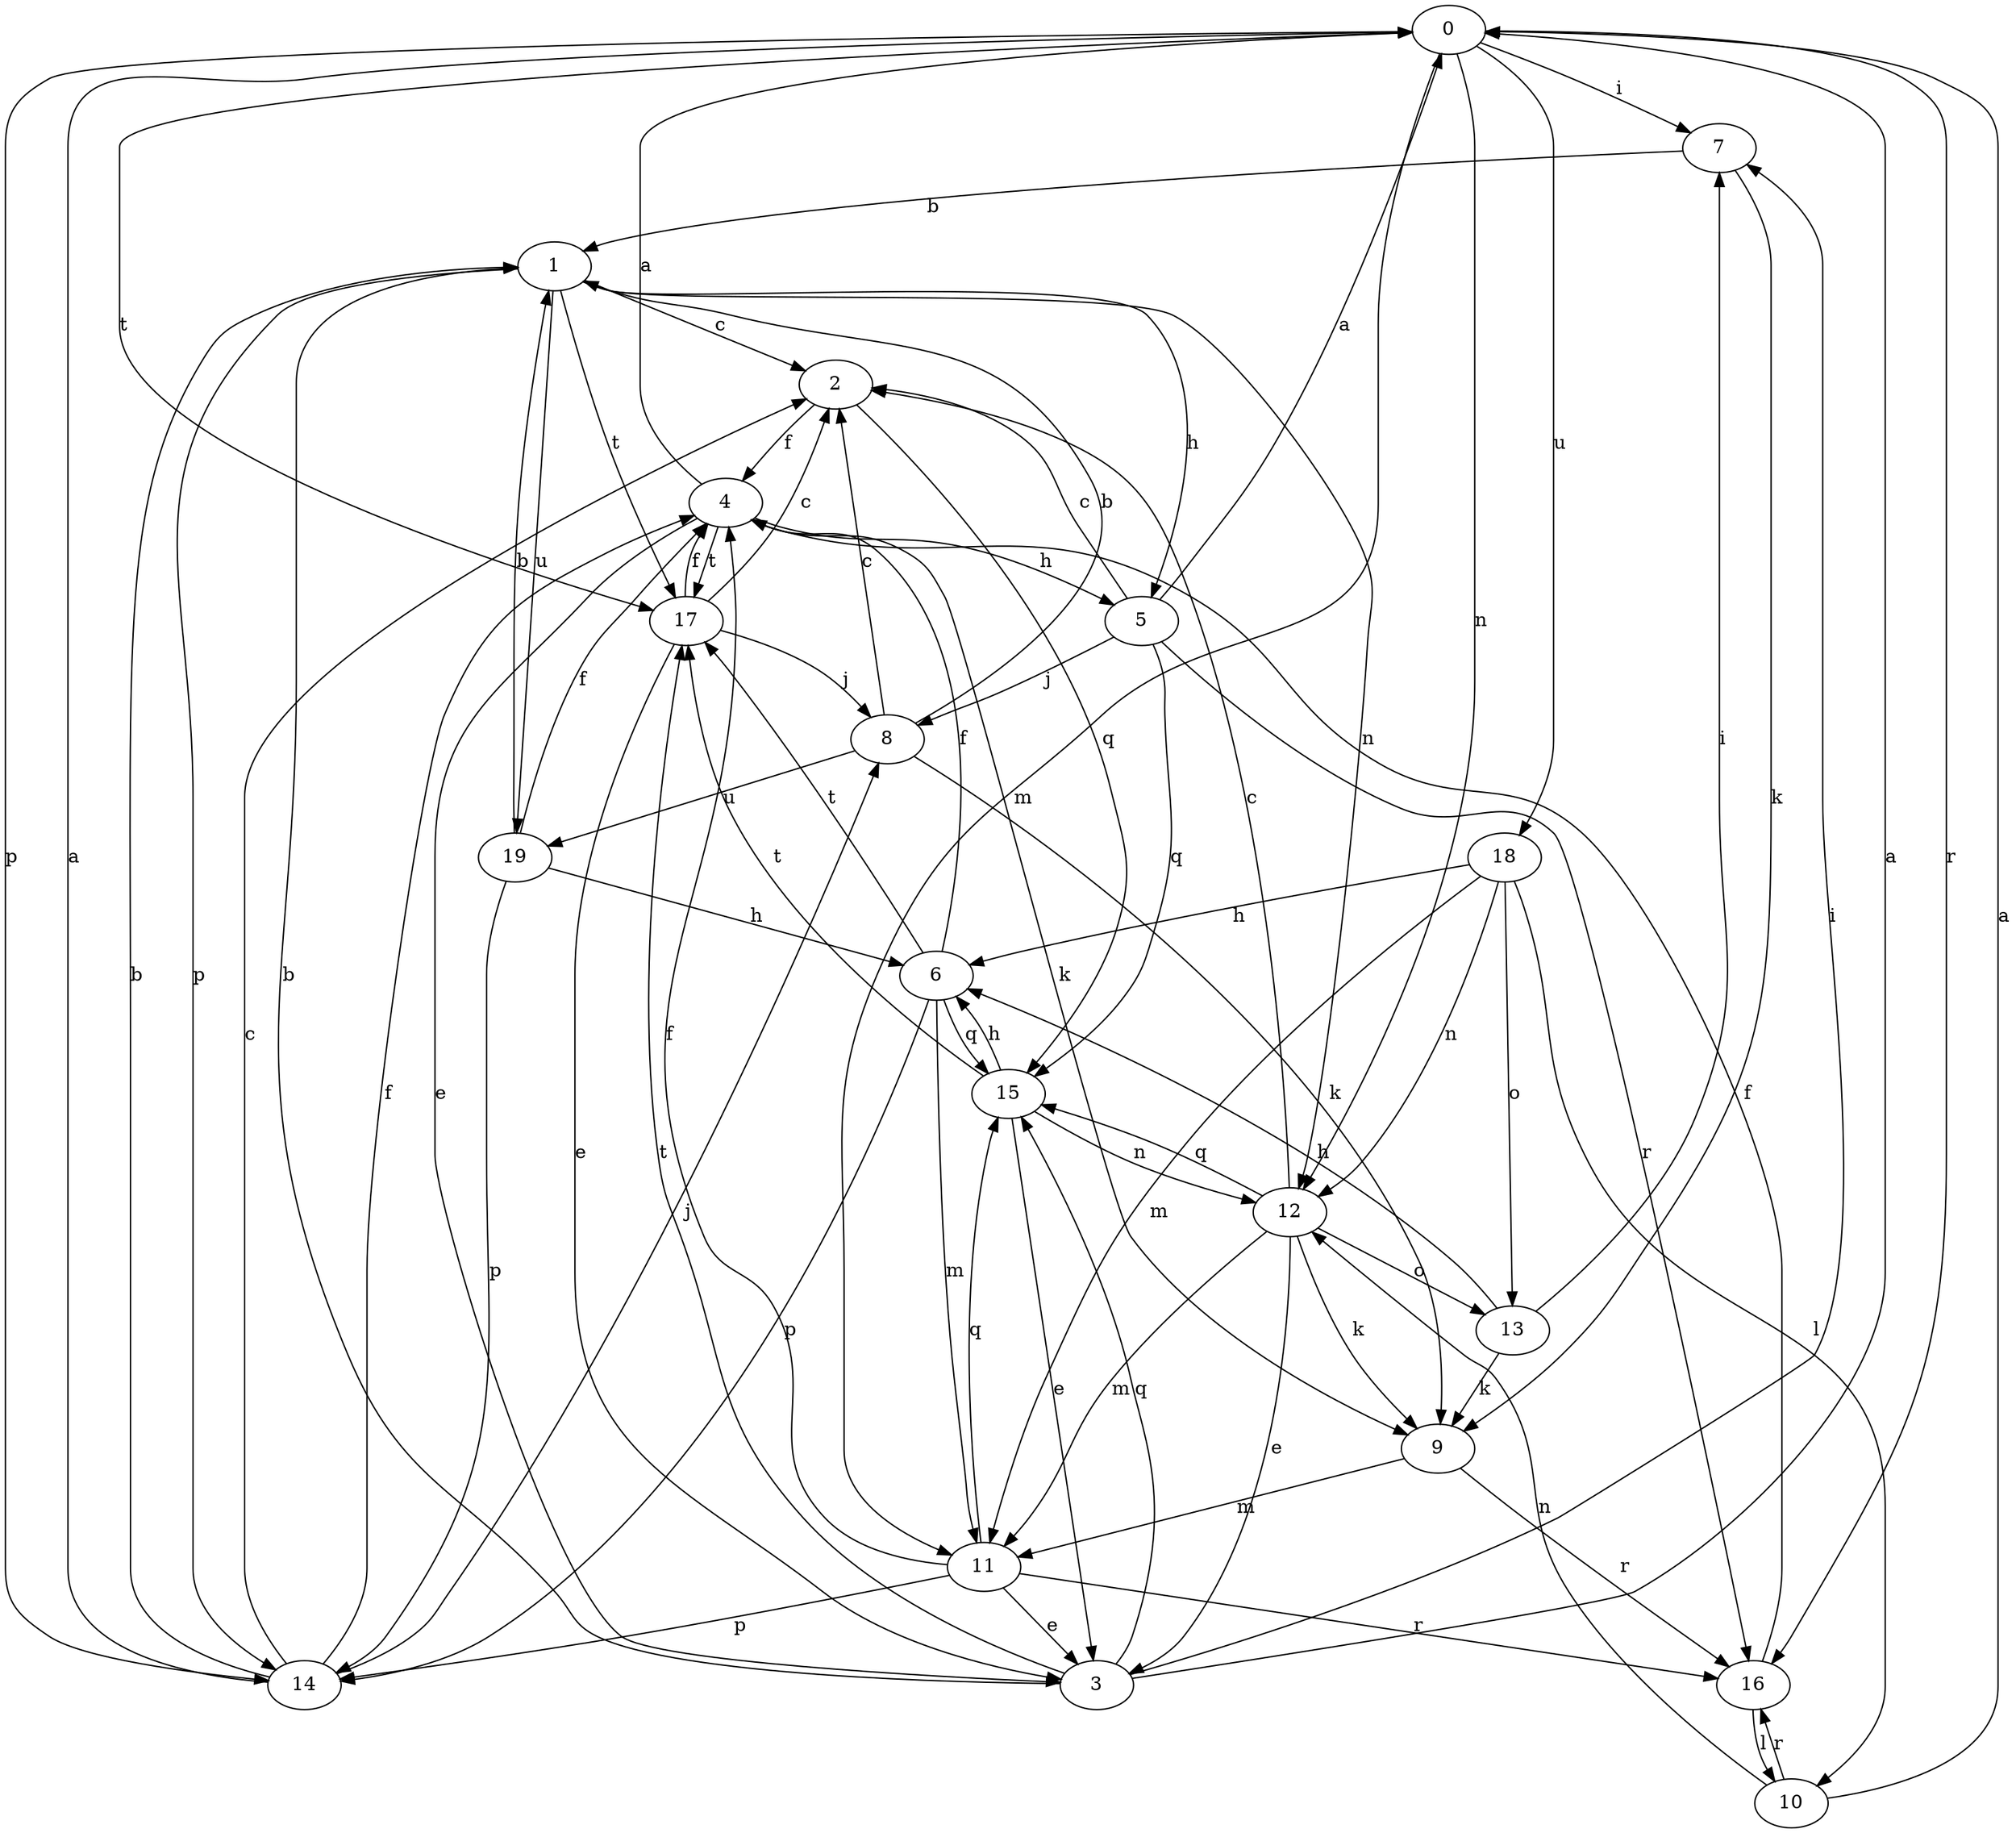 strict digraph  {
0;
1;
2;
3;
4;
5;
6;
7;
8;
9;
10;
11;
12;
13;
14;
15;
16;
17;
18;
19;
0 -> 7  [label=i];
0 -> 11  [label=m];
0 -> 12  [label=n];
0 -> 14  [label=p];
0 -> 16  [label=r];
0 -> 17  [label=t];
0 -> 18  [label=u];
1 -> 2  [label=c];
1 -> 5  [label=h];
1 -> 12  [label=n];
1 -> 14  [label=p];
1 -> 17  [label=t];
1 -> 19  [label=u];
2 -> 4  [label=f];
2 -> 15  [label=q];
3 -> 0  [label=a];
3 -> 1  [label=b];
3 -> 7  [label=i];
3 -> 15  [label=q];
3 -> 17  [label=t];
4 -> 0  [label=a];
4 -> 3  [label=e];
4 -> 5  [label=h];
4 -> 9  [label=k];
4 -> 17  [label=t];
5 -> 0  [label=a];
5 -> 2  [label=c];
5 -> 8  [label=j];
5 -> 15  [label=q];
5 -> 16  [label=r];
6 -> 4  [label=f];
6 -> 11  [label=m];
6 -> 14  [label=p];
6 -> 15  [label=q];
6 -> 17  [label=t];
7 -> 1  [label=b];
7 -> 9  [label=k];
8 -> 1  [label=b];
8 -> 2  [label=c];
8 -> 9  [label=k];
8 -> 19  [label=u];
9 -> 11  [label=m];
9 -> 16  [label=r];
10 -> 0  [label=a];
10 -> 12  [label=n];
10 -> 16  [label=r];
11 -> 3  [label=e];
11 -> 4  [label=f];
11 -> 14  [label=p];
11 -> 15  [label=q];
11 -> 16  [label=r];
12 -> 2  [label=c];
12 -> 3  [label=e];
12 -> 9  [label=k];
12 -> 11  [label=m];
12 -> 13  [label=o];
12 -> 15  [label=q];
13 -> 6  [label=h];
13 -> 7  [label=i];
13 -> 9  [label=k];
14 -> 0  [label=a];
14 -> 1  [label=b];
14 -> 2  [label=c];
14 -> 4  [label=f];
14 -> 8  [label=j];
15 -> 3  [label=e];
15 -> 6  [label=h];
15 -> 12  [label=n];
15 -> 17  [label=t];
16 -> 4  [label=f];
16 -> 10  [label=l];
17 -> 2  [label=c];
17 -> 3  [label=e];
17 -> 4  [label=f];
17 -> 8  [label=j];
18 -> 6  [label=h];
18 -> 10  [label=l];
18 -> 11  [label=m];
18 -> 12  [label=n];
18 -> 13  [label=o];
19 -> 1  [label=b];
19 -> 4  [label=f];
19 -> 6  [label=h];
19 -> 14  [label=p];
}
